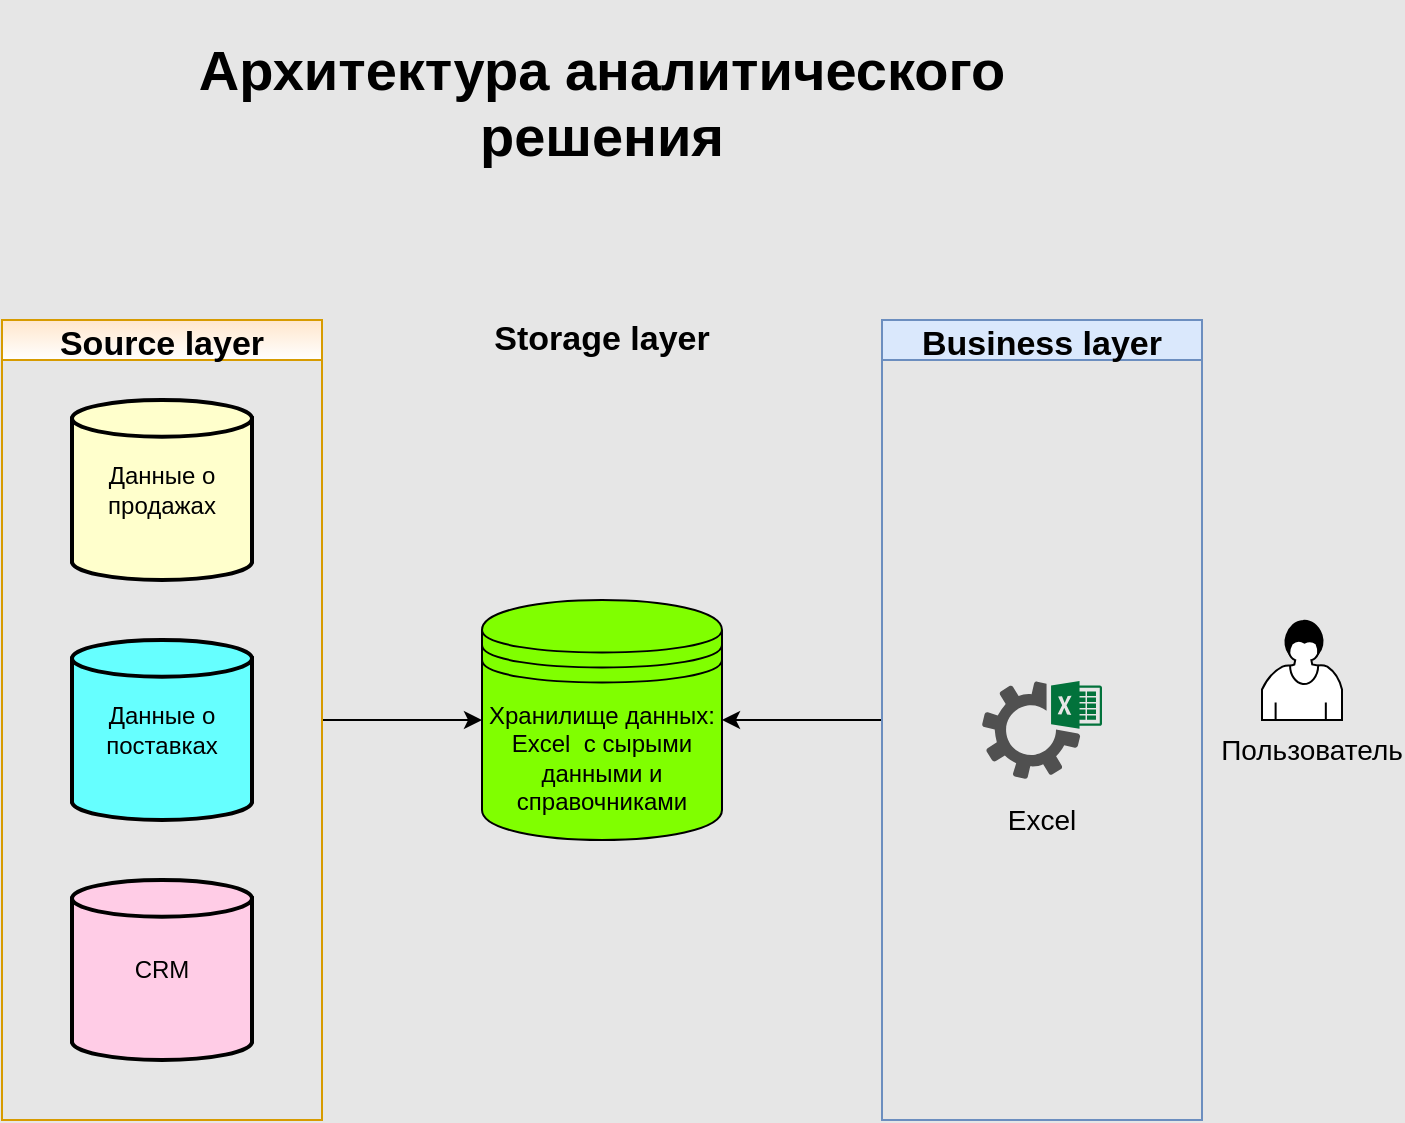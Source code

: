 <mxfile version="13.0.3" type="device"><diagram id="ZylAUq-MfGV_o2Sua7EL" name="Страница 1"><mxGraphModel dx="929" dy="715" grid="0" gridSize="10" guides="1" tooltips="1" connect="1" arrows="1" fold="1" page="1" pageScale="1" pageWidth="827" pageHeight="1169" background="#E6E6E6" math="0" shadow="0"><root><mxCell id="0"/><mxCell id="1" parent="0"/><mxCell id="PjLDWNvXPsxOMyMTyptJ-1" value="" style="shape=mxgraph.bpmn.user_task;html=1;outlineConnect=0;" vertex="1" parent="1"><mxGeometry x="710" y="310" width="40" height="50" as="geometry"/></mxCell><mxCell id="PjLDWNvXPsxOMyMTyptJ-2" value="Хранилище данных:&lt;br&gt;Excel&amp;nbsp; с сырыми данными и справочниками" style="shape=datastore;whiteSpace=wrap;html=1;fillColor=#80FF00;" vertex="1" parent="1"><mxGeometry x="320" y="300" width="120" height="120" as="geometry"/></mxCell><mxCell id="PjLDWNvXPsxOMyMTyptJ-12" value="" style="edgeStyle=orthogonalEdgeStyle;rounded=0;orthogonalLoop=1;jettySize=auto;html=1;" edge="1" parent="1" source="PjLDWNvXPsxOMyMTyptJ-3" target="PjLDWNvXPsxOMyMTyptJ-2"><mxGeometry relative="1" as="geometry"/></mxCell><mxCell id="PjLDWNvXPsxOMyMTyptJ-3" value="Source layer" style="swimlane;startSize=20;fillColor=#ffe6cc;strokeColor=#d79b00;gradientColor=#ffffff;fontSize=17;" vertex="1" parent="1"><mxGeometry x="80" y="160" width="160" height="400" as="geometry"><mxRectangle x="80" y="160" width="100" height="20" as="alternateBounds"/></mxGeometry></mxCell><mxCell id="PjLDWNvXPsxOMyMTyptJ-6" value="Данные о поставках" style="strokeWidth=2;html=1;shape=mxgraph.lean_mapping.mrp_erp;whiteSpace=wrap;fillColor=#66FFFF;" vertex="1" parent="PjLDWNvXPsxOMyMTyptJ-3"><mxGeometry x="35" y="160" width="90" height="90" as="geometry"/></mxCell><mxCell id="PjLDWNvXPsxOMyMTyptJ-7" value="Данные о продажах" style="strokeWidth=2;html=1;shape=mxgraph.lean_mapping.mrp_erp;whiteSpace=wrap;fillColor=#FFFFCC;" vertex="1" parent="PjLDWNvXPsxOMyMTyptJ-3"><mxGeometry x="35" y="40" width="90" height="90" as="geometry"/></mxCell><mxCell id="PjLDWNvXPsxOMyMTyptJ-8" value="CRM" style="strokeWidth=2;html=1;shape=mxgraph.lean_mapping.mrp_erp;whiteSpace=wrap;fillColor=#FFCCE6;" vertex="1" parent="PjLDWNvXPsxOMyMTyptJ-3"><mxGeometry x="35" y="280" width="90" height="90" as="geometry"/></mxCell><mxCell id="PjLDWNvXPsxOMyMTyptJ-13" value="" style="edgeStyle=orthogonalEdgeStyle;rounded=0;orthogonalLoop=1;jettySize=auto;html=1;" edge="1" parent="1" source="PjLDWNvXPsxOMyMTyptJ-4" target="PjLDWNvXPsxOMyMTyptJ-2"><mxGeometry relative="1" as="geometry"/></mxCell><mxCell id="PjLDWNvXPsxOMyMTyptJ-4" value="Business layer" style="swimlane;startSize=20;fillColor=#dae8fc;strokeColor=#6c8ebf;fontSize=17;" vertex="1" parent="1"><mxGeometry x="520" y="160" width="160" height="400" as="geometry"/></mxCell><mxCell id="PjLDWNvXPsxOMyMTyptJ-9" value="" style="pointerEvents=1;shadow=0;dashed=0;html=1;strokeColor=none;fillColor=#505050;labelPosition=center;verticalLabelPosition=bottom;verticalAlign=top;outlineConnect=0;align=center;shape=mxgraph.office.services.excel_services;" vertex="1" parent="PjLDWNvXPsxOMyMTyptJ-4"><mxGeometry x="50" y="180.5" width="60" height="49" as="geometry"/></mxCell><mxCell id="PjLDWNvXPsxOMyMTyptJ-27" value="Excel" style="text;html=1;strokeColor=none;fillColor=none;align=center;verticalAlign=middle;whiteSpace=wrap;rounded=0;labelBackgroundColor=none;fontSize=14;" vertex="1" parent="PjLDWNvXPsxOMyMTyptJ-4"><mxGeometry x="60" y="240" width="40" height="20" as="geometry"/></mxCell><mxCell id="PjLDWNvXPsxOMyMTyptJ-19" value="Storage layer" style="text;html=1;strokeColor=none;fillColor=none;align=center;verticalAlign=middle;whiteSpace=wrap;rounded=1;fontStyle=1;labelBackgroundColor=none;labelBorderColor=none;spacingTop=0;fontSize=17;" vertex="1" parent="1"><mxGeometry x="320" y="160" width="120" height="20" as="geometry"/></mxCell><mxCell id="PjLDWNvXPsxOMyMTyptJ-26" value="Пользователь" style="text;html=1;strokeColor=none;fillColor=none;align=center;verticalAlign=middle;whiteSpace=wrap;rounded=0;labelBackgroundColor=none;fontSize=14;" vertex="1" parent="1"><mxGeometry x="710" y="360" width="50" height="30" as="geometry"/></mxCell><mxCell id="PjLDWNvXPsxOMyMTyptJ-28" value="&lt;h1&gt;Архитектура аналитического решения&lt;/h1&gt;" style="text;html=1;strokeColor=none;fillColor=none;spacing=5;spacingTop=-20;whiteSpace=wrap;overflow=hidden;rounded=0;labelBackgroundColor=none;fontSize=14;align=center;" vertex="1" parent="1"><mxGeometry x="120" y="10" width="520" height="120" as="geometry"/></mxCell></root></mxGraphModel></diagram></mxfile>